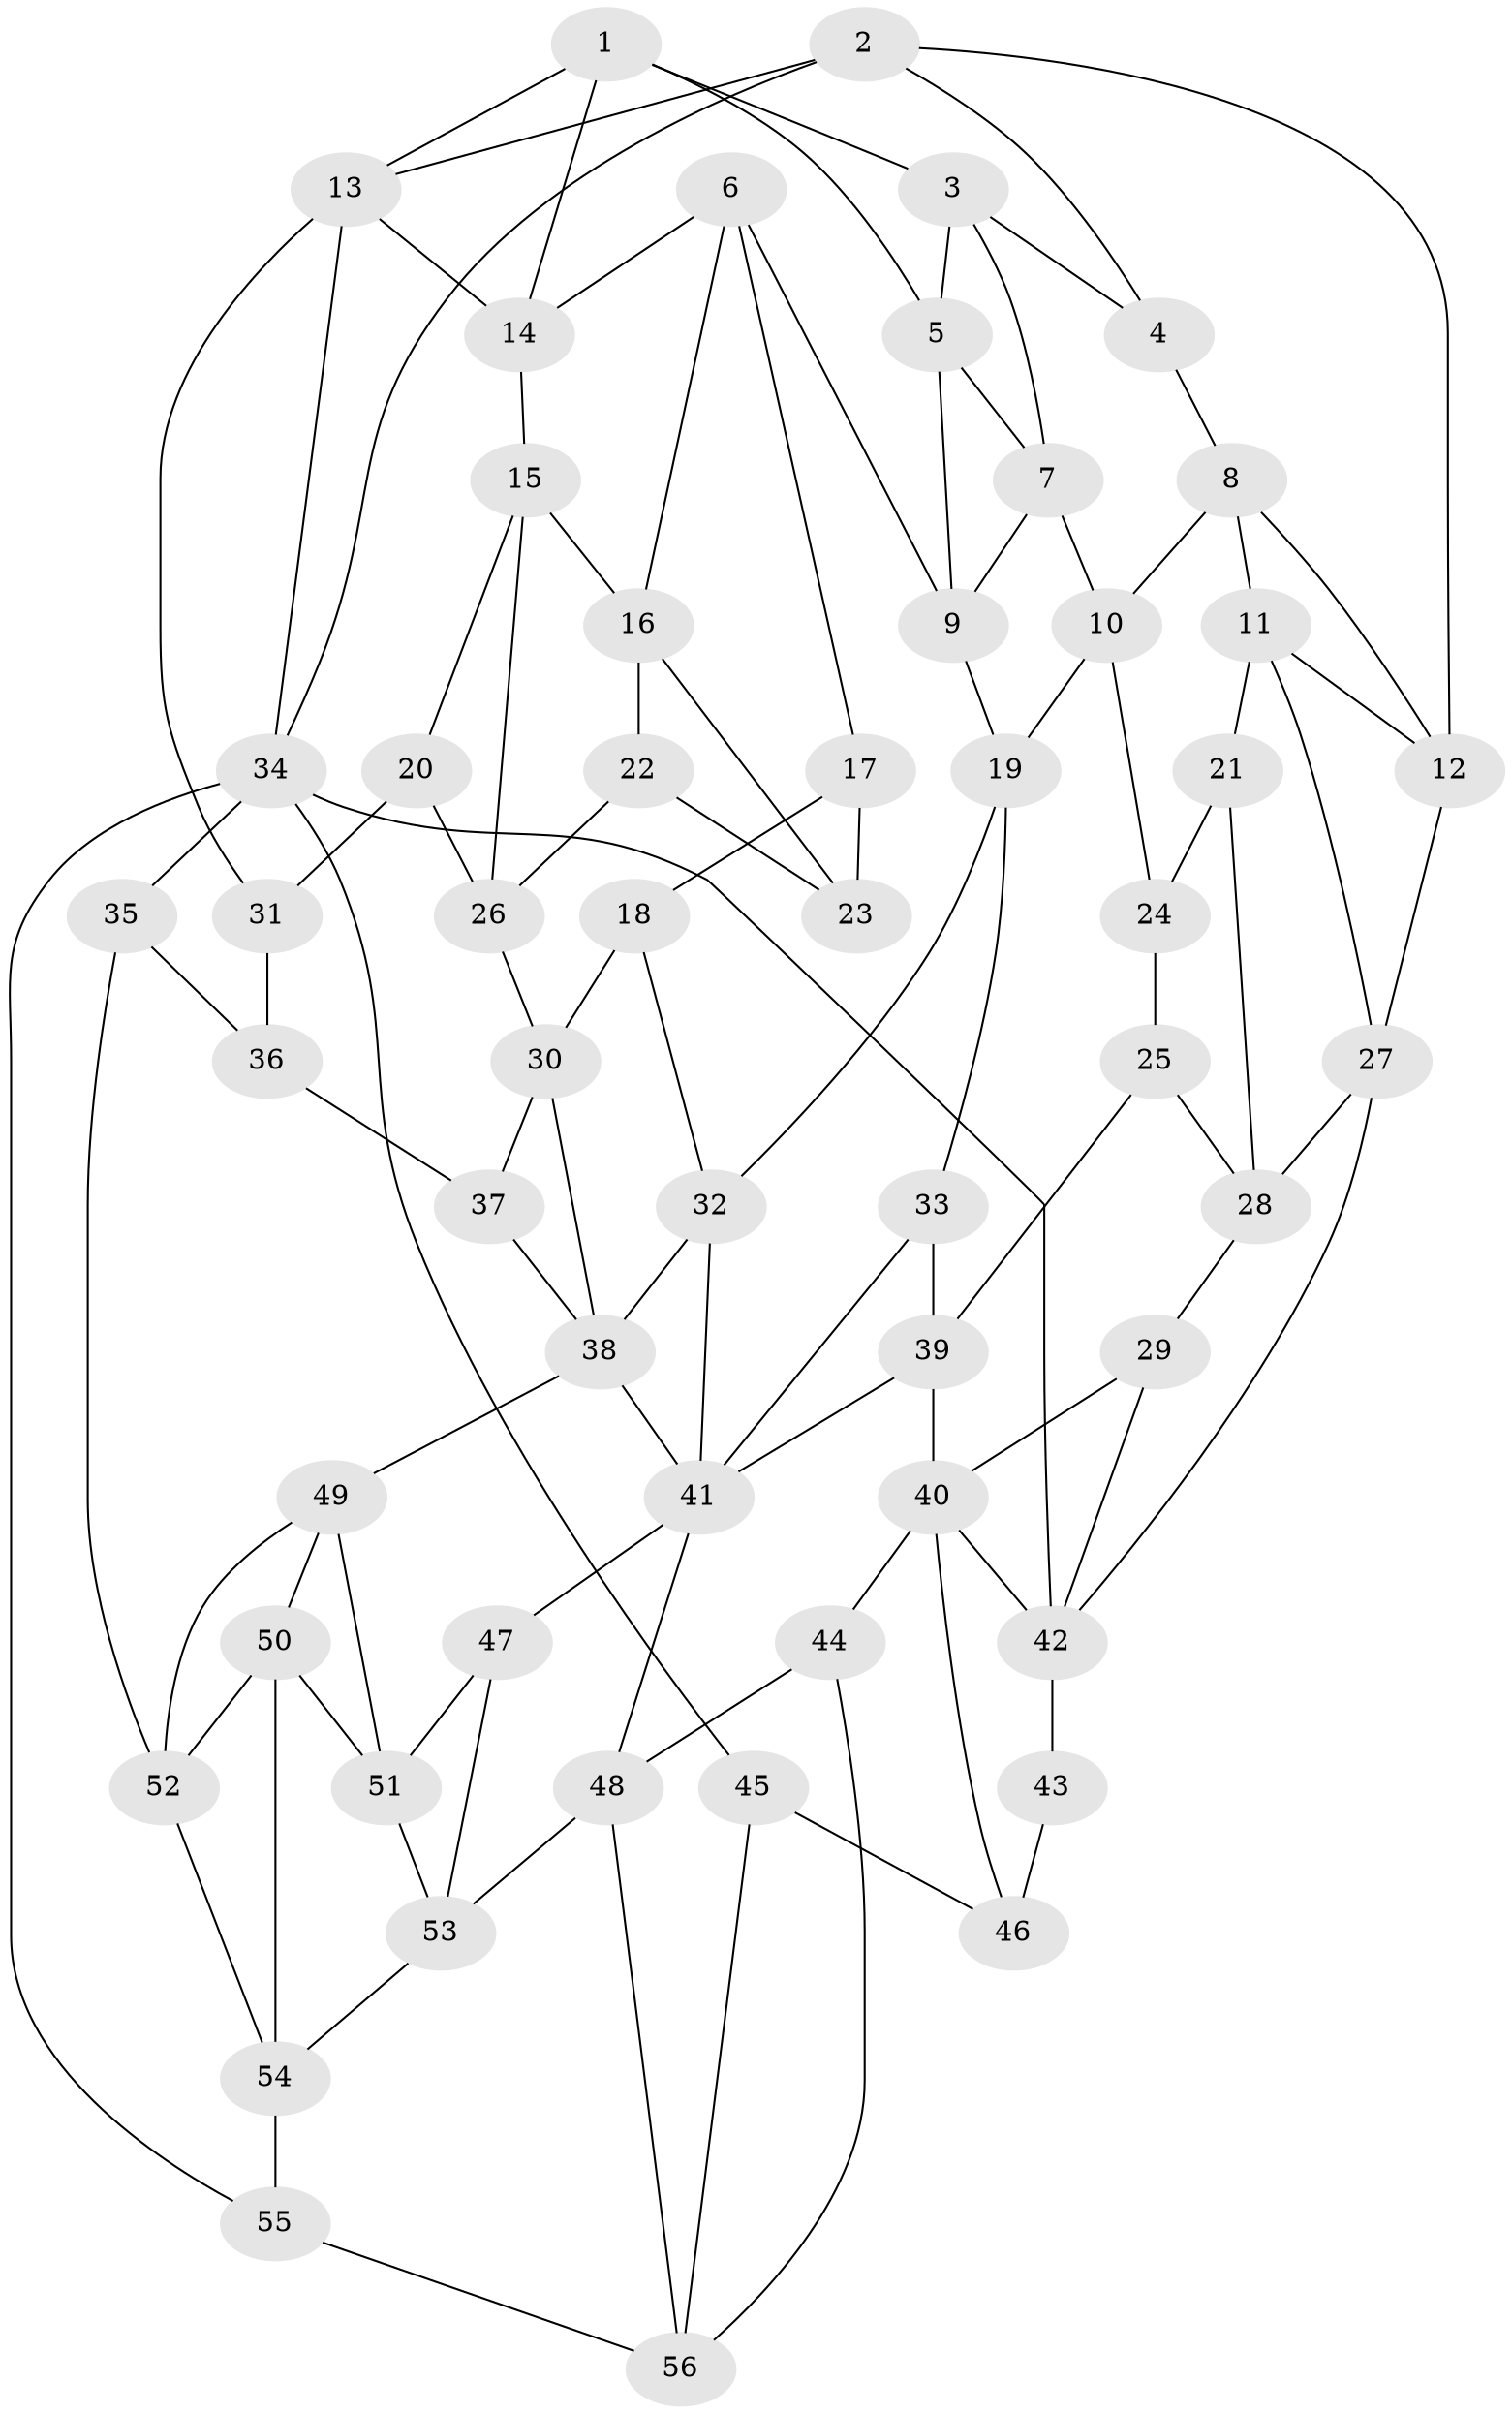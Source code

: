 // original degree distribution, {3: 0.017857142857142856, 5: 0.5178571428571429, 4: 0.24107142857142858, 6: 0.22321428571428573}
// Generated by graph-tools (version 1.1) at 2025/27/03/09/25 03:27:10]
// undirected, 56 vertices, 105 edges
graph export_dot {
graph [start="1"]
  node [color=gray90,style=filled];
  1;
  2;
  3;
  4;
  5;
  6;
  7;
  8;
  9;
  10;
  11;
  12;
  13;
  14;
  15;
  16;
  17;
  18;
  19;
  20;
  21;
  22;
  23;
  24;
  25;
  26;
  27;
  28;
  29;
  30;
  31;
  32;
  33;
  34;
  35;
  36;
  37;
  38;
  39;
  40;
  41;
  42;
  43;
  44;
  45;
  46;
  47;
  48;
  49;
  50;
  51;
  52;
  53;
  54;
  55;
  56;
  1 -- 3 [weight=1.0];
  1 -- 5 [weight=1.0];
  1 -- 13 [weight=1.0];
  1 -- 14 [weight=1.0];
  2 -- 4 [weight=1.0];
  2 -- 12 [weight=1.0];
  2 -- 13 [weight=1.0];
  2 -- 34 [weight=1.0];
  3 -- 4 [weight=1.0];
  3 -- 5 [weight=1.0];
  3 -- 7 [weight=1.0];
  4 -- 8 [weight=1.0];
  5 -- 7 [weight=1.0];
  5 -- 9 [weight=1.0];
  6 -- 9 [weight=1.0];
  6 -- 14 [weight=1.0];
  6 -- 16 [weight=1.0];
  6 -- 17 [weight=1.0];
  7 -- 9 [weight=1.0];
  7 -- 10 [weight=1.0];
  8 -- 10 [weight=1.0];
  8 -- 11 [weight=1.0];
  8 -- 12 [weight=1.0];
  9 -- 19 [weight=1.0];
  10 -- 19 [weight=1.0];
  10 -- 24 [weight=1.0];
  11 -- 12 [weight=1.0];
  11 -- 21 [weight=1.0];
  11 -- 27 [weight=1.0];
  12 -- 27 [weight=1.0];
  13 -- 14 [weight=1.0];
  13 -- 31 [weight=1.0];
  13 -- 34 [weight=1.0];
  14 -- 15 [weight=1.0];
  15 -- 16 [weight=1.0];
  15 -- 20 [weight=1.0];
  15 -- 26 [weight=1.0];
  16 -- 22 [weight=1.0];
  16 -- 23 [weight=1.0];
  17 -- 18 [weight=1.0];
  17 -- 23 [weight=2.0];
  18 -- 30 [weight=1.0];
  18 -- 32 [weight=1.0];
  19 -- 32 [weight=1.0];
  19 -- 33 [weight=1.0];
  20 -- 26 [weight=1.0];
  20 -- 31 [weight=2.0];
  21 -- 24 [weight=2.0];
  21 -- 28 [weight=1.0];
  22 -- 23 [weight=1.0];
  22 -- 26 [weight=1.0];
  24 -- 25 [weight=1.0];
  25 -- 28 [weight=1.0];
  25 -- 39 [weight=1.0];
  26 -- 30 [weight=1.0];
  27 -- 28 [weight=1.0];
  27 -- 42 [weight=1.0];
  28 -- 29 [weight=1.0];
  29 -- 40 [weight=1.0];
  29 -- 42 [weight=1.0];
  30 -- 37 [weight=1.0];
  30 -- 38 [weight=1.0];
  31 -- 36 [weight=1.0];
  32 -- 38 [weight=1.0];
  32 -- 41 [weight=1.0];
  33 -- 39 [weight=2.0];
  33 -- 41 [weight=1.0];
  34 -- 35 [weight=1.0];
  34 -- 42 [weight=1.0];
  34 -- 45 [weight=1.0];
  34 -- 55 [weight=1.0];
  35 -- 36 [weight=1.0];
  35 -- 52 [weight=1.0];
  36 -- 37 [weight=2.0];
  37 -- 38 [weight=1.0];
  38 -- 41 [weight=1.0];
  38 -- 49 [weight=1.0];
  39 -- 40 [weight=2.0];
  39 -- 41 [weight=1.0];
  40 -- 42 [weight=1.0];
  40 -- 44 [weight=1.0];
  40 -- 46 [weight=1.0];
  41 -- 47 [weight=1.0];
  41 -- 48 [weight=1.0];
  42 -- 43 [weight=2.0];
  43 -- 46 [weight=2.0];
  44 -- 48 [weight=1.0];
  44 -- 56 [weight=1.0];
  45 -- 46 [weight=1.0];
  45 -- 56 [weight=1.0];
  47 -- 51 [weight=1.0];
  47 -- 53 [weight=1.0];
  48 -- 53 [weight=1.0];
  48 -- 56 [weight=1.0];
  49 -- 50 [weight=1.0];
  49 -- 51 [weight=1.0];
  49 -- 52 [weight=1.0];
  50 -- 51 [weight=1.0];
  50 -- 52 [weight=1.0];
  50 -- 54 [weight=1.0];
  51 -- 53 [weight=1.0];
  52 -- 54 [weight=1.0];
  53 -- 54 [weight=1.0];
  54 -- 55 [weight=1.0];
  55 -- 56 [weight=1.0];
}
